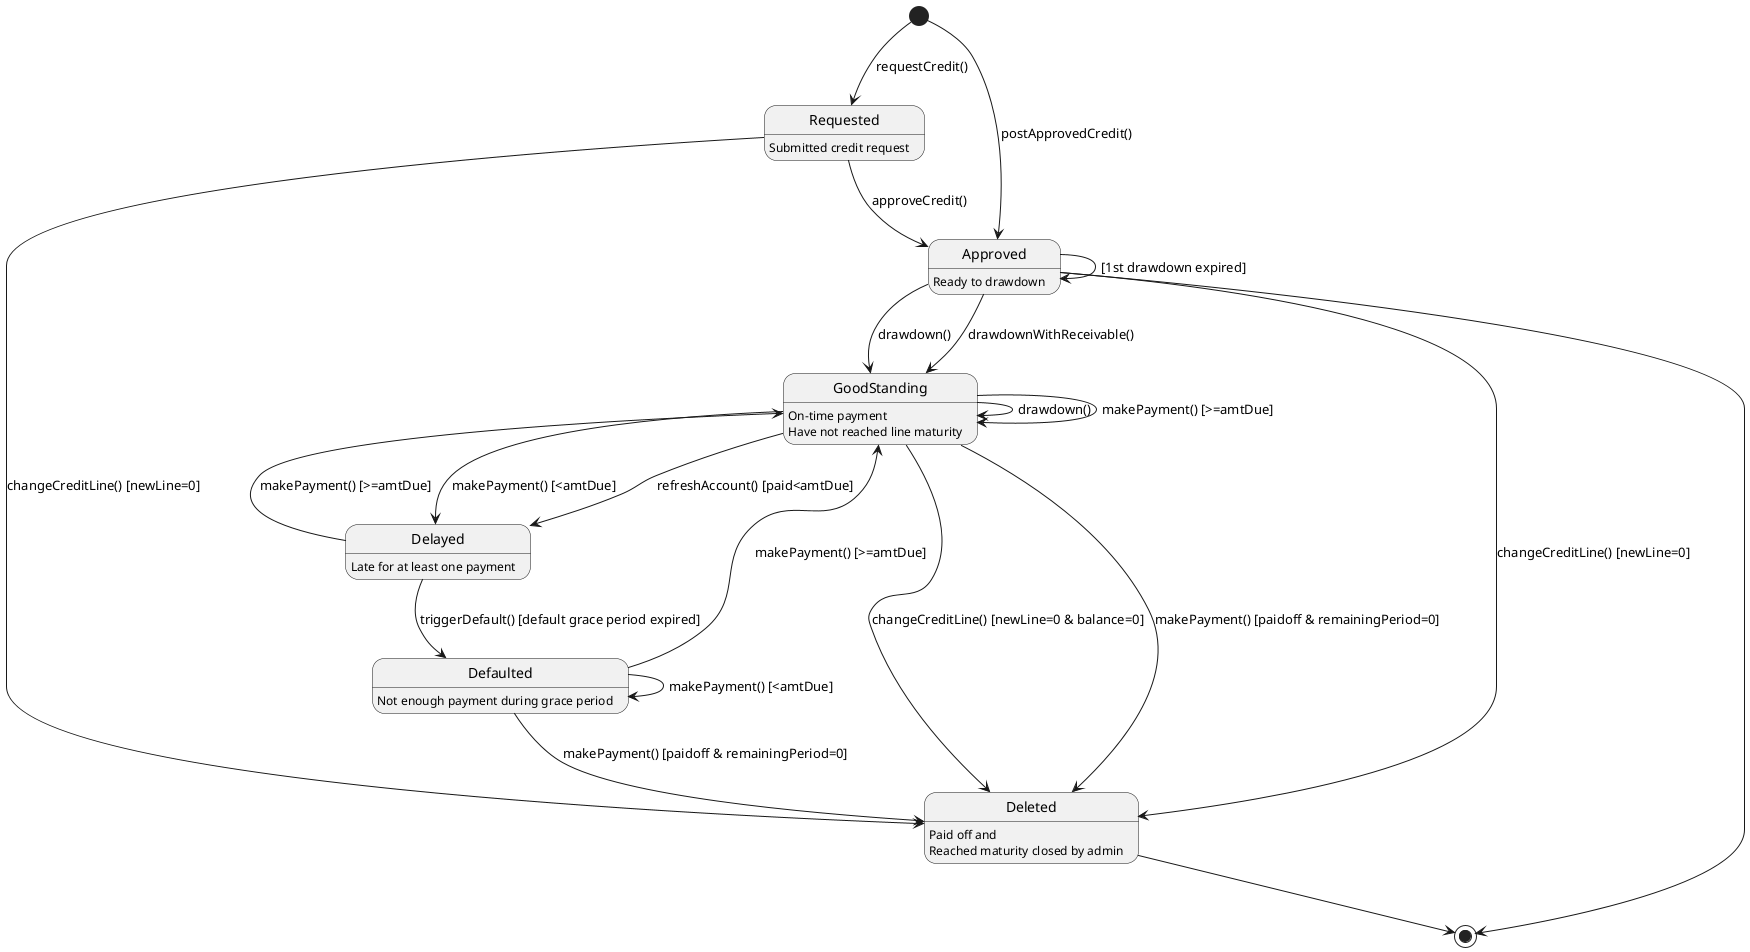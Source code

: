 @startuml
[*] --> Requested : requestCredit()
[*] --> Approved : postApprovedCredit()

Requested : Submitted credit request
Requested --> Approved : approveCredit()
Requested --> Deleted : changeCreditLine() [newLine=0]

Approved : Ready to drawdown
Approved --> Approved : [1st drawdown expired]
Approved --> GoodStanding : drawdown()
Approved --> GoodStanding: drawdownWithReceivable()
Approved --> Deleted: changeCreditLine() [newLine=0]
Approved --> [*]

GoodStanding : On-time payment
GoodStanding : Have not reached line maturity
GoodStanding --> GoodStanding : drawdown()
GoodStanding --> GoodStanding : makePayment() [>=amtDue]
GoodStanding --> Delayed : makePayment() [<amtDue]
GoodStanding --> Delayed : refreshAccount() [paid<amtDue]
GoodStanding --> Deleted : changeCreditLine() [newLine=0 & balance=0] 
GoodStanding --> Deleted : makePayment() [paidoff & remainingPeriod=0]

Delayed : Late for at least one payment
Delayed --> GoodStanding : makePayment() [>=amtDue]
Delayed --> Defaulted : triggerDefault() [default grace period expired]


Defaulted : Not enough payment during grace period
Defaulted --> GoodStanding : makePayment() [>=amtDue]
Defaulted --> Defaulted : makePayment() [<amtDue]
Defaulted --> Deleted : makePayment() [paidoff & remainingPeriod=0]

Deleted : Paid off and
Deleted : Reached maturity closed by admin

Deleted --> [*]
@enduml
